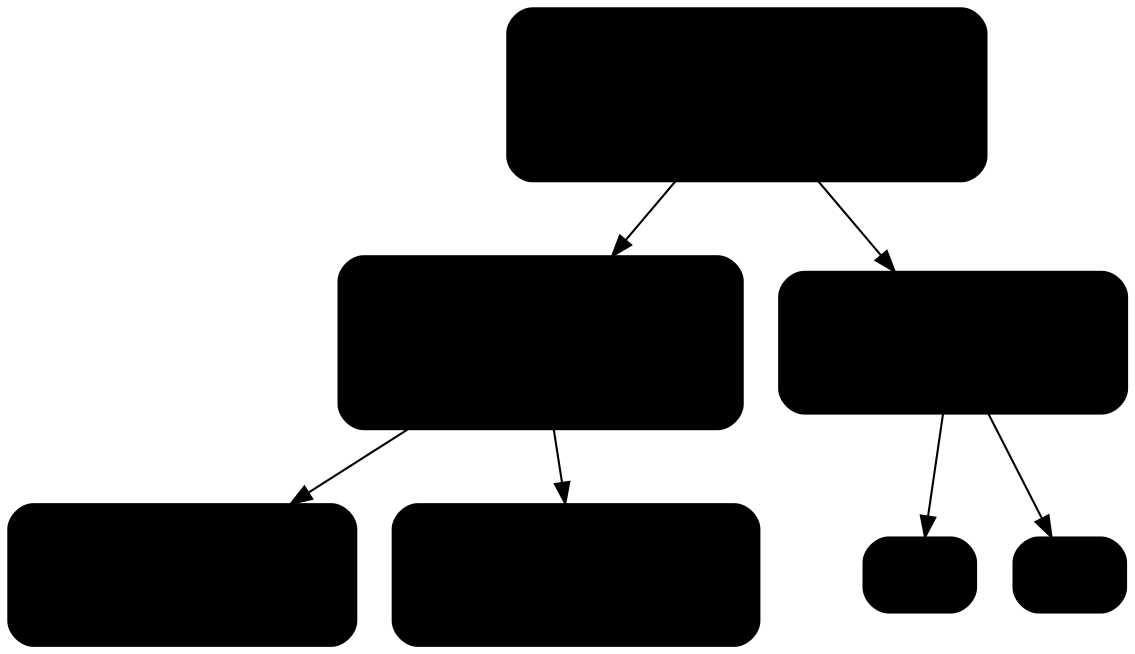 digraph Tree {
node [shape=box, style="filled, rounded", color="black", fontname=helvetica] ;
edge [fontname=helvetica] ;

96 [label="f7 <= 3676\ngini = 0.74\nsamples = 2500\nvalue = [800, 1500, 300, 550]\nclass = 1"] ;

97 [label="f14 <= 7770\ngini = 0.64\nsamples = 1900\nvalue = [800, 1100, 0, 0]\nclass = 1"] ;
96 -> 97 ;

98 [label="gini = 0.0\nsamples = 800\nvalue = [800, 0, 0, 0]\nclass = 0"] ;
97 -> 98 ;

105 [label="gini = 0.0\nsamples = 1100\nvalue = [0, 1100, 0, 0]\nclass = 1"] ;
97 -> 105 ;

112 [label="f15 <= 617\ngini = 0.50\nsamples = 600\nvalue = [0, 400, 300, 550]\nclass = 3"] ;
96 -> 112 ;

112 [label="gini = 0.0\nsamples = 300\nvalue = [0, 0, 300, 0]\nclass = 2"] ;
112 -> 113 ;

112 [label="gini = 0.0\nsamples = 300\nvalue = [0, 0, 0, 550]\nclass = 3"] ;
112 -> 120 ;
}
